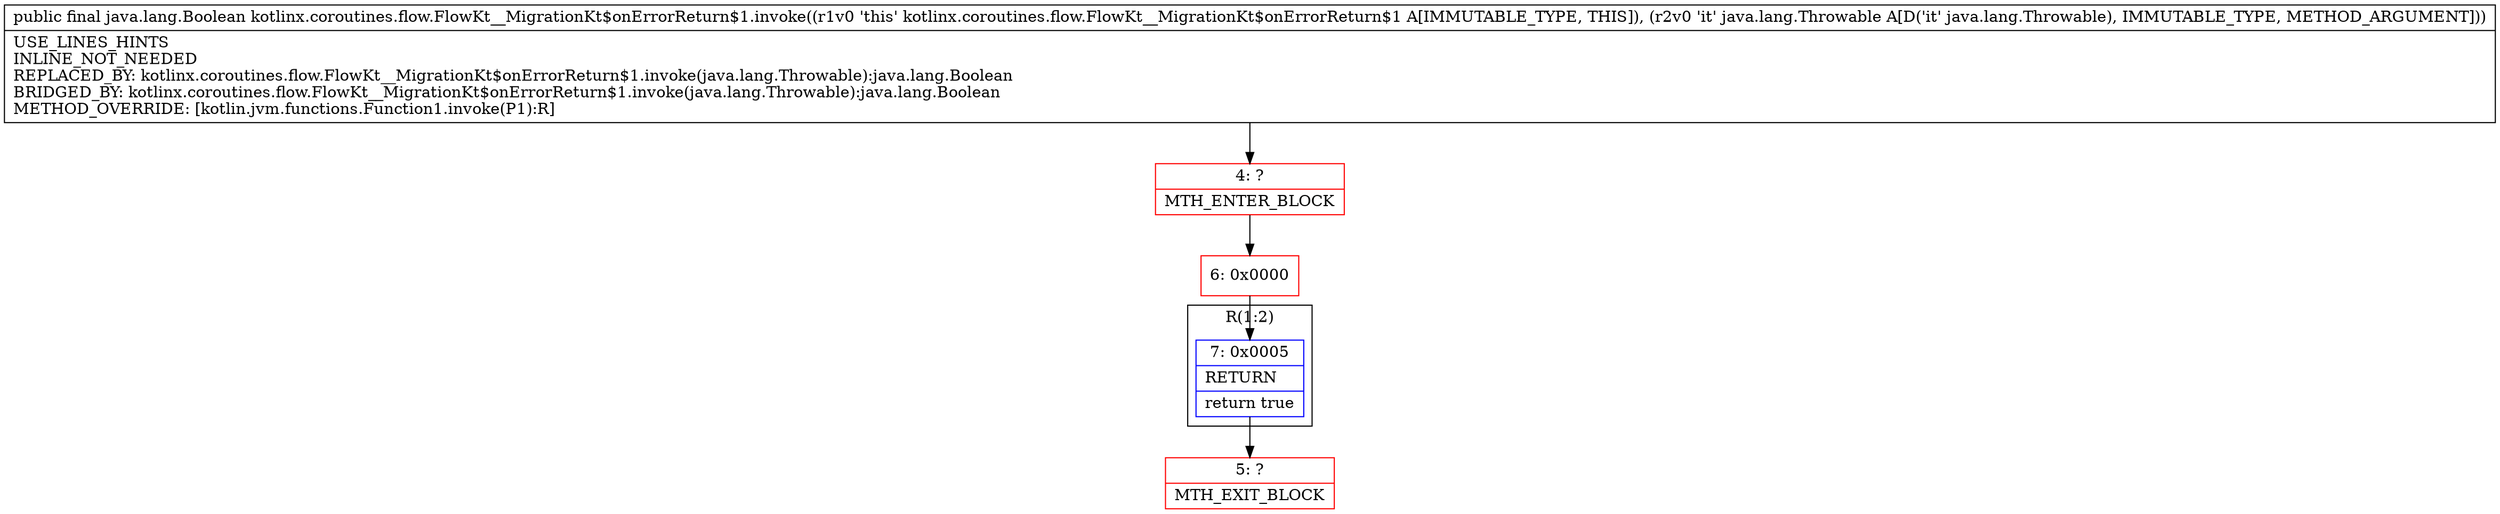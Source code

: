 digraph "CFG forkotlinx.coroutines.flow.FlowKt__MigrationKt$onErrorReturn$1.invoke(Ljava\/lang\/Throwable;)Ljava\/lang\/Boolean;" {
subgraph cluster_Region_919824643 {
label = "R(1:2)";
node [shape=record,color=blue];
Node_7 [shape=record,label="{7\:\ 0x0005|RETURN\l|return true\l}"];
}
Node_4 [shape=record,color=red,label="{4\:\ ?|MTH_ENTER_BLOCK\l}"];
Node_6 [shape=record,color=red,label="{6\:\ 0x0000}"];
Node_5 [shape=record,color=red,label="{5\:\ ?|MTH_EXIT_BLOCK\l}"];
MethodNode[shape=record,label="{public final java.lang.Boolean kotlinx.coroutines.flow.FlowKt__MigrationKt$onErrorReturn$1.invoke((r1v0 'this' kotlinx.coroutines.flow.FlowKt__MigrationKt$onErrorReturn$1 A[IMMUTABLE_TYPE, THIS]), (r2v0 'it' java.lang.Throwable A[D('it' java.lang.Throwable), IMMUTABLE_TYPE, METHOD_ARGUMENT]))  | USE_LINES_HINTS\lINLINE_NOT_NEEDED\lREPLACED_BY: kotlinx.coroutines.flow.FlowKt__MigrationKt$onErrorReturn$1.invoke(java.lang.Throwable):java.lang.Boolean\lBRIDGED_BY: kotlinx.coroutines.flow.FlowKt__MigrationKt$onErrorReturn$1.invoke(java.lang.Throwable):java.lang.Boolean\lMETHOD_OVERRIDE: [kotlin.jvm.functions.Function1.invoke(P1):R]\l}"];
MethodNode -> Node_4;Node_7 -> Node_5;
Node_4 -> Node_6;
Node_6 -> Node_7;
}

